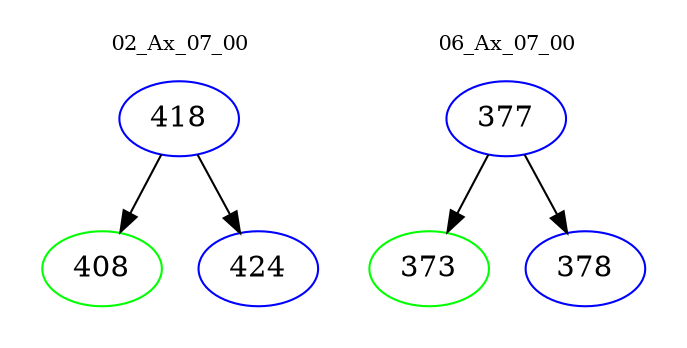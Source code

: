 digraph{
subgraph cluster_0 {
color = white
label = "02_Ax_07_00";
fontsize=10;
T0_418 [label="418", color="blue"]
T0_418 -> T0_408 [color="black"]
T0_408 [label="408", color="green"]
T0_418 -> T0_424 [color="black"]
T0_424 [label="424", color="blue"]
}
subgraph cluster_1 {
color = white
label = "06_Ax_07_00";
fontsize=10;
T1_377 [label="377", color="blue"]
T1_377 -> T1_373 [color="black"]
T1_373 [label="373", color="green"]
T1_377 -> T1_378 [color="black"]
T1_378 [label="378", color="blue"]
}
}
